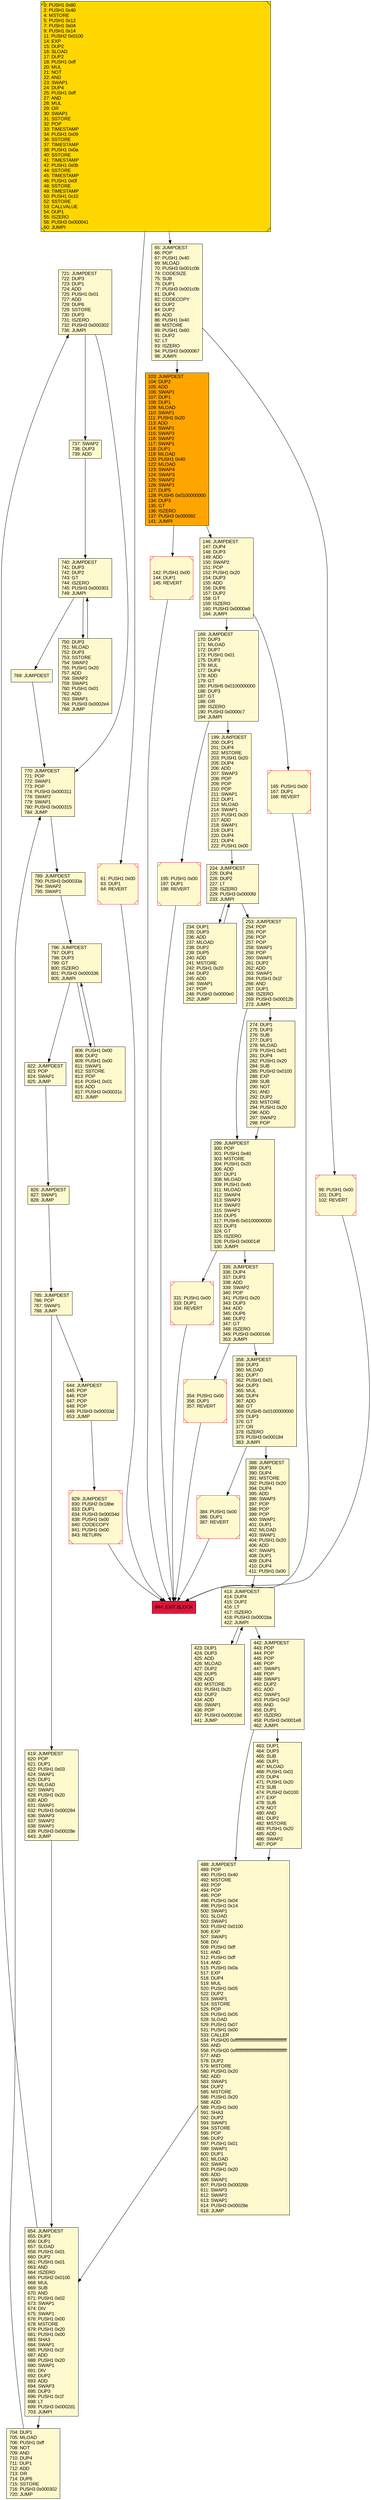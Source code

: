 digraph G {
bgcolor=transparent rankdir=UD;
node [shape=box style=filled color=black fillcolor=white fontname=arial fontcolor=black];
721 [label="721: JUMPDEST\l722: DUP3\l723: DUP1\l724: ADD\l725: PUSH1 0x01\l727: ADD\l728: DUP6\l729: SSTORE\l730: DUP3\l731: ISZERO\l732: PUSH3 0x000302\l736: JUMPI\l" fillcolor=lemonchiffon ];
785 [label="785: JUMPDEST\l786: POP\l787: SWAP1\l788: JUMP\l" fillcolor=lemonchiffon ];
99 [label="99: PUSH1 0x00\l101: DUP1\l102: REVERT\l" fillcolor=lemonchiffon shape=Msquare color=crimson ];
423 [label="423: DUP1\l424: DUP3\l425: ADD\l426: MLOAD\l427: DUP2\l428: DUP5\l429: ADD\l430: MSTORE\l431: PUSH1 0x20\l433: DUP2\l434: ADD\l435: SWAP1\l436: POP\l437: PUSH3 0x00019d\l441: JUMP\l" fillcolor=lemonchiffon ];
354 [label="354: PUSH1 0x00\l356: DUP1\l357: REVERT\l" fillcolor=lemonchiffon shape=Msquare color=crimson ];
789 [label="789: JUMPDEST\l790: PUSH3 0x00033a\l794: SWAP2\l795: SWAP1\l" fillcolor=lemonchiffon ];
146 [label="146: JUMPDEST\l147: DUP4\l148: DUP3\l149: ADD\l150: SWAP2\l151: POP\l152: PUSH1 0x20\l154: DUP3\l155: ADD\l156: DUP6\l157: DUP2\l158: GT\l159: ISZERO\l160: PUSH3 0x0000a9\l164: JUMPI\l" fillcolor=lemonchiffon ];
165 [label="165: PUSH1 0x00\l167: DUP1\l168: REVERT\l" fillcolor=lemonchiffon shape=Msquare color=crimson ];
463 [label="463: DUP1\l464: DUP3\l465: SUB\l466: DUP1\l467: MLOAD\l468: PUSH1 0x01\l470: DUP4\l471: PUSH1 0x20\l473: SUB\l474: PUSH2 0x0100\l477: EXP\l478: SUB\l479: NOT\l480: AND\l481: DUP2\l482: MSTORE\l483: PUSH1 0x20\l485: ADD\l486: SWAP2\l487: POP\l" fillcolor=lemonchiffon ];
169 [label="169: JUMPDEST\l170: DUP3\l171: MLOAD\l172: DUP7\l173: PUSH1 0x01\l175: DUP3\l176: MUL\l177: DUP4\l178: ADD\l179: GT\l180: PUSH5 0x0100000000\l186: DUP3\l187: GT\l188: OR\l189: ISZERO\l190: PUSH3 0x0000c7\l194: JUMPI\l" fillcolor=lemonchiffon ];
844 [label="844: EXIT BLOCK\l" fillcolor=crimson ];
750 [label="750: DUP3\l751: MLOAD\l752: DUP3\l753: SSTORE\l754: SWAP2\l755: PUSH1 0x20\l757: ADD\l758: SWAP2\l759: SWAP1\l760: PUSH1 0x01\l762: ADD\l763: SWAP1\l764: PUSH3 0x0002e4\l768: JUMP\l" fillcolor=lemonchiffon ];
769 [label="769: JUMPDEST\l" fillcolor=lemonchiffon ];
826 [label="826: JUMPDEST\l827: SWAP1\l828: JUMP\l" fillcolor=lemonchiffon ];
65 [label="65: JUMPDEST\l66: POP\l67: PUSH1 0x40\l69: MLOAD\l70: PUSH3 0x001c0b\l74: CODESIZE\l75: SUB\l76: DUP1\l77: PUSH3 0x001c0b\l81: DUP4\l82: CODECOPY\l83: DUP2\l84: DUP2\l85: ADD\l86: PUSH1 0x40\l88: MSTORE\l89: PUSH1 0x60\l91: DUP2\l92: LT\l93: ISZERO\l94: PUSH3 0x000067\l98: JUMPI\l" fillcolor=lemonchiffon ];
358 [label="358: JUMPDEST\l359: DUP3\l360: MLOAD\l361: DUP7\l362: PUSH1 0x01\l364: DUP3\l365: MUL\l366: DUP4\l367: ADD\l368: GT\l369: PUSH5 0x0100000000\l375: DUP3\l376: GT\l377: OR\l378: ISZERO\l379: PUSH3 0x000184\l383: JUMPI\l" fillcolor=lemonchiffon ];
0 [label="0: PUSH1 0x80\l2: PUSH1 0x40\l4: MSTORE\l5: PUSH1 0x12\l7: PUSH1 0x04\l9: PUSH1 0x14\l11: PUSH2 0x0100\l14: EXP\l15: DUP2\l16: SLOAD\l17: DUP2\l18: PUSH1 0xff\l20: MUL\l21: NOT\l22: AND\l23: SWAP1\l24: DUP4\l25: PUSH1 0xff\l27: AND\l28: MUL\l29: OR\l30: SWAP1\l31: SSTORE\l32: POP\l33: TIMESTAMP\l34: PUSH1 0x09\l36: SSTORE\l37: TIMESTAMP\l38: PUSH1 0x0a\l40: SSTORE\l41: TIMESTAMP\l42: PUSH1 0x0b\l44: SSTORE\l45: TIMESTAMP\l46: PUSH1 0x0f\l48: SSTORE\l49: TIMESTAMP\l50: PUSH1 0x10\l52: SSTORE\l53: CALLVALUE\l54: DUP1\l55: ISZERO\l56: PUSH3 0x000041\l60: JUMPI\l" fillcolor=lemonchiffon shape=Msquare fillcolor=gold ];
299 [label="299: JUMPDEST\l300: POP\l301: PUSH1 0x40\l303: MSTORE\l304: PUSH1 0x20\l306: ADD\l307: DUP1\l308: MLOAD\l309: PUSH1 0x40\l311: MLOAD\l312: SWAP4\l313: SWAP3\l314: SWAP2\l315: SWAP1\l316: DUP5\l317: PUSH5 0x0100000000\l323: DUP3\l324: GT\l325: ISZERO\l326: PUSH3 0x00014f\l330: JUMPI\l" fillcolor=lemonchiffon ];
274 [label="274: DUP1\l275: DUP3\l276: SUB\l277: DUP1\l278: MLOAD\l279: PUSH1 0x01\l281: DUP4\l282: PUSH1 0x20\l284: SUB\l285: PUSH2 0x0100\l288: EXP\l289: SUB\l290: NOT\l291: AND\l292: DUP2\l293: MSTORE\l294: PUSH1 0x20\l296: ADD\l297: SWAP2\l298: POP\l" fillcolor=lemonchiffon ];
61 [label="61: PUSH1 0x00\l63: DUP1\l64: REVERT\l" fillcolor=lemonchiffon shape=Msquare color=crimson ];
384 [label="384: PUSH1 0x00\l386: DUP1\l387: REVERT\l" fillcolor=lemonchiffon shape=Msquare color=crimson ];
770 [label="770: JUMPDEST\l771: POP\l772: SWAP1\l773: POP\l774: PUSH3 0x000311\l778: SWAP2\l779: SWAP1\l780: PUSH3 0x000315\l784: JUMP\l" fillcolor=lemonchiffon ];
195 [label="195: PUSH1 0x00\l197: DUP1\l198: REVERT\l" fillcolor=lemonchiffon shape=Msquare color=crimson ];
737 [label="737: SWAP2\l738: DUP3\l739: ADD\l" fillcolor=lemonchiffon ];
806 [label="806: PUSH1 0x00\l808: DUP2\l809: PUSH1 0x00\l811: SWAP1\l812: SSTORE\l813: POP\l814: PUSH1 0x01\l816: ADD\l817: PUSH3 0x00031c\l821: JUMP\l" fillcolor=lemonchiffon ];
740 [label="740: JUMPDEST\l741: DUP3\l742: DUP2\l743: GT\l744: ISZERO\l745: PUSH3 0x000301\l749: JUMPI\l" fillcolor=lemonchiffon ];
822 [label="822: JUMPDEST\l823: POP\l824: SWAP1\l825: JUMP\l" fillcolor=lemonchiffon ];
335 [label="335: JUMPDEST\l336: DUP4\l337: DUP3\l338: ADD\l339: SWAP2\l340: POP\l341: PUSH1 0x20\l343: DUP3\l344: ADD\l345: DUP6\l346: DUP2\l347: GT\l348: ISZERO\l349: PUSH3 0x000166\l353: JUMPI\l" fillcolor=lemonchiffon ];
388 [label="388: JUMPDEST\l389: DUP1\l390: DUP4\l391: MSTORE\l392: PUSH1 0x20\l394: DUP4\l395: ADD\l396: SWAP3\l397: POP\l398: POP\l399: POP\l400: SWAP1\l401: DUP1\l402: MLOAD\l403: SWAP1\l404: PUSH1 0x20\l406: ADD\l407: SWAP1\l408: DUP1\l409: DUP4\l410: DUP4\l411: PUSH1 0x00\l" fillcolor=lemonchiffon ];
488 [label="488: JUMPDEST\l489: POP\l490: PUSH1 0x40\l492: MSTORE\l493: POP\l494: POP\l495: POP\l496: PUSH1 0x04\l498: PUSH1 0x14\l500: SWAP1\l501: SLOAD\l502: SWAP1\l503: PUSH2 0x0100\l506: EXP\l507: SWAP1\l508: DIV\l509: PUSH1 0xff\l511: AND\l512: PUSH1 0xff\l514: AND\l515: PUSH1 0x0a\l517: EXP\l518: DUP4\l519: MUL\l520: PUSH1 0x05\l522: DUP2\l523: SWAP1\l524: SSTORE\l525: POP\l526: PUSH1 0x05\l528: SLOAD\l529: PUSH1 0x07\l531: PUSH1 0x00\l533: CALLER\l534: PUSH20 0xffffffffffffffffffffffffffffffffffffffff\l555: AND\l556: PUSH20 0xffffffffffffffffffffffffffffffffffffffff\l577: AND\l578: DUP2\l579: MSTORE\l580: PUSH1 0x20\l582: ADD\l583: SWAP1\l584: DUP2\l585: MSTORE\l586: PUSH1 0x20\l588: ADD\l589: PUSH1 0x00\l591: SHA3\l592: DUP2\l593: SWAP1\l594: SSTORE\l595: POP\l596: DUP2\l597: PUSH1 0x01\l599: SWAP1\l600: DUP1\l601: MLOAD\l602: SWAP1\l603: PUSH1 0x20\l605: ADD\l606: SWAP1\l607: PUSH3 0x00026b\l611: SWAP3\l612: SWAP2\l613: SWAP1\l614: PUSH3 0x00028e\l618: JUMP\l" fillcolor=lemonchiffon ];
704 [label="704: DUP1\l705: MLOAD\l706: PUSH1 0xff\l708: NOT\l709: AND\l710: DUP4\l711: DUP1\l712: ADD\l713: OR\l714: DUP6\l715: SSTORE\l716: PUSH3 0x000302\l720: JUMP\l" fillcolor=lemonchiffon ];
331 [label="331: PUSH1 0x00\l333: DUP1\l334: REVERT\l" fillcolor=lemonchiffon shape=Msquare color=crimson ];
796 [label="796: JUMPDEST\l797: DUP1\l798: DUP3\l799: GT\l800: ISZERO\l801: PUSH3 0x000336\l805: JUMPI\l" fillcolor=lemonchiffon ];
199 [label="199: JUMPDEST\l200: DUP1\l201: DUP4\l202: MSTORE\l203: PUSH1 0x20\l205: DUP4\l206: ADD\l207: SWAP3\l208: POP\l209: POP\l210: POP\l211: SWAP1\l212: DUP1\l213: MLOAD\l214: SWAP1\l215: PUSH1 0x20\l217: ADD\l218: SWAP1\l219: DUP1\l220: DUP4\l221: DUP4\l222: PUSH1 0x00\l" fillcolor=lemonchiffon ];
234 [label="234: DUP1\l235: DUP3\l236: ADD\l237: MLOAD\l238: DUP2\l239: DUP5\l240: ADD\l241: MSTORE\l242: PUSH1 0x20\l244: DUP2\l245: ADD\l246: SWAP1\l247: POP\l248: PUSH3 0x0000e0\l252: JUMP\l" fillcolor=lemonchiffon ];
829 [label="829: JUMPDEST\l830: PUSH2 0x18be\l833: DUP1\l834: PUSH3 0x00034d\l838: PUSH1 0x00\l840: CODECOPY\l841: PUSH1 0x00\l843: RETURN\l" fillcolor=lemonchiffon shape=Msquare color=crimson ];
253 [label="253: JUMPDEST\l254: POP\l255: POP\l256: POP\l257: POP\l258: SWAP1\l259: POP\l260: SWAP1\l261: DUP2\l262: ADD\l263: SWAP1\l264: PUSH1 0x1f\l266: AND\l267: DUP1\l268: ISZERO\l269: PUSH3 0x00012b\l273: JUMPI\l" fillcolor=lemonchiffon ];
142 [label="142: PUSH1 0x00\l144: DUP1\l145: REVERT\l" fillcolor=lemonchiffon shape=Msquare color=crimson ];
413 [label="413: JUMPDEST\l414: DUP4\l415: DUP2\l416: LT\l417: ISZERO\l418: PUSH3 0x0001ba\l422: JUMPI\l" fillcolor=lemonchiffon ];
442 [label="442: JUMPDEST\l443: POP\l444: POP\l445: POP\l446: POP\l447: SWAP1\l448: POP\l449: SWAP1\l450: DUP2\l451: ADD\l452: SWAP1\l453: PUSH1 0x1f\l455: AND\l456: DUP1\l457: ISZERO\l458: PUSH3 0x0001e8\l462: JUMPI\l" fillcolor=lemonchiffon ];
619 [label="619: JUMPDEST\l620: POP\l621: DUP1\l622: PUSH1 0x03\l624: SWAP1\l625: DUP1\l626: MLOAD\l627: SWAP1\l628: PUSH1 0x20\l630: ADD\l631: SWAP1\l632: PUSH3 0x000284\l636: SWAP3\l637: SWAP2\l638: SWAP1\l639: PUSH3 0x00028e\l643: JUMP\l" fillcolor=lemonchiffon ];
644 [label="644: JUMPDEST\l645: POP\l646: POP\l647: POP\l648: POP\l649: PUSH3 0x00033d\l653: JUMP\l" fillcolor=lemonchiffon ];
224 [label="224: JUMPDEST\l225: DUP4\l226: DUP2\l227: LT\l228: ISZERO\l229: PUSH3 0x0000fd\l233: JUMPI\l" fillcolor=lemonchiffon ];
654 [label="654: JUMPDEST\l655: DUP3\l656: DUP1\l657: SLOAD\l658: PUSH1 0x01\l660: DUP2\l661: PUSH1 0x01\l663: AND\l664: ISZERO\l665: PUSH2 0x0100\l668: MUL\l669: SUB\l670: AND\l671: PUSH1 0x02\l673: SWAP1\l674: DIV\l675: SWAP1\l676: PUSH1 0x00\l678: MSTORE\l679: PUSH1 0x20\l681: PUSH1 0x00\l683: SHA3\l684: SWAP1\l685: PUSH1 0x1f\l687: ADD\l688: PUSH1 0x20\l690: SWAP1\l691: DIV\l692: DUP2\l693: ADD\l694: SWAP3\l695: DUP3\l696: PUSH1 0x1f\l698: LT\l699: PUSH3 0x0002d1\l703: JUMPI\l" fillcolor=lemonchiffon ];
103 [label="103: JUMPDEST\l104: DUP2\l105: ADD\l106: SWAP1\l107: DUP1\l108: DUP1\l109: MLOAD\l110: SWAP1\l111: PUSH1 0x20\l113: ADD\l114: SWAP1\l115: SWAP3\l116: SWAP2\l117: SWAP1\l118: DUP1\l119: MLOAD\l120: PUSH1 0x40\l122: MLOAD\l123: SWAP4\l124: SWAP3\l125: SWAP2\l126: SWAP1\l127: DUP5\l128: PUSH5 0x0100000000\l134: DUP3\l135: GT\l136: ISZERO\l137: PUSH3 0x000092\l141: JUMPI\l" fillcolor=orange ];
146 -> 165;
274 -> 299;
737 -> 740;
796 -> 806;
806 -> 796;
704 -> 770;
796 -> 822;
0 -> 61;
99 -> 844;
146 -> 169;
354 -> 844;
65 -> 99;
224 -> 253;
224 -> 234;
234 -> 224;
169 -> 199;
721 -> 737;
335 -> 354;
331 -> 844;
740 -> 769;
789 -> 796;
65 -> 103;
195 -> 844;
358 -> 384;
442 -> 463;
654 -> 721;
785 -> 644;
0 -> 65;
619 -> 654;
165 -> 844;
413 -> 442;
826 -> 785;
61 -> 844;
103 -> 142;
442 -> 488;
644 -> 829;
488 -> 654;
654 -> 704;
199 -> 224;
388 -> 413;
829 -> 844;
721 -> 770;
770 -> 789;
142 -> 844;
169 -> 195;
740 -> 750;
750 -> 740;
822 -> 826;
463 -> 488;
384 -> 844;
769 -> 770;
299 -> 331;
253 -> 299;
335 -> 358;
253 -> 274;
413 -> 423;
423 -> 413;
785 -> 619;
358 -> 388;
103 -> 146;
299 -> 335;
}